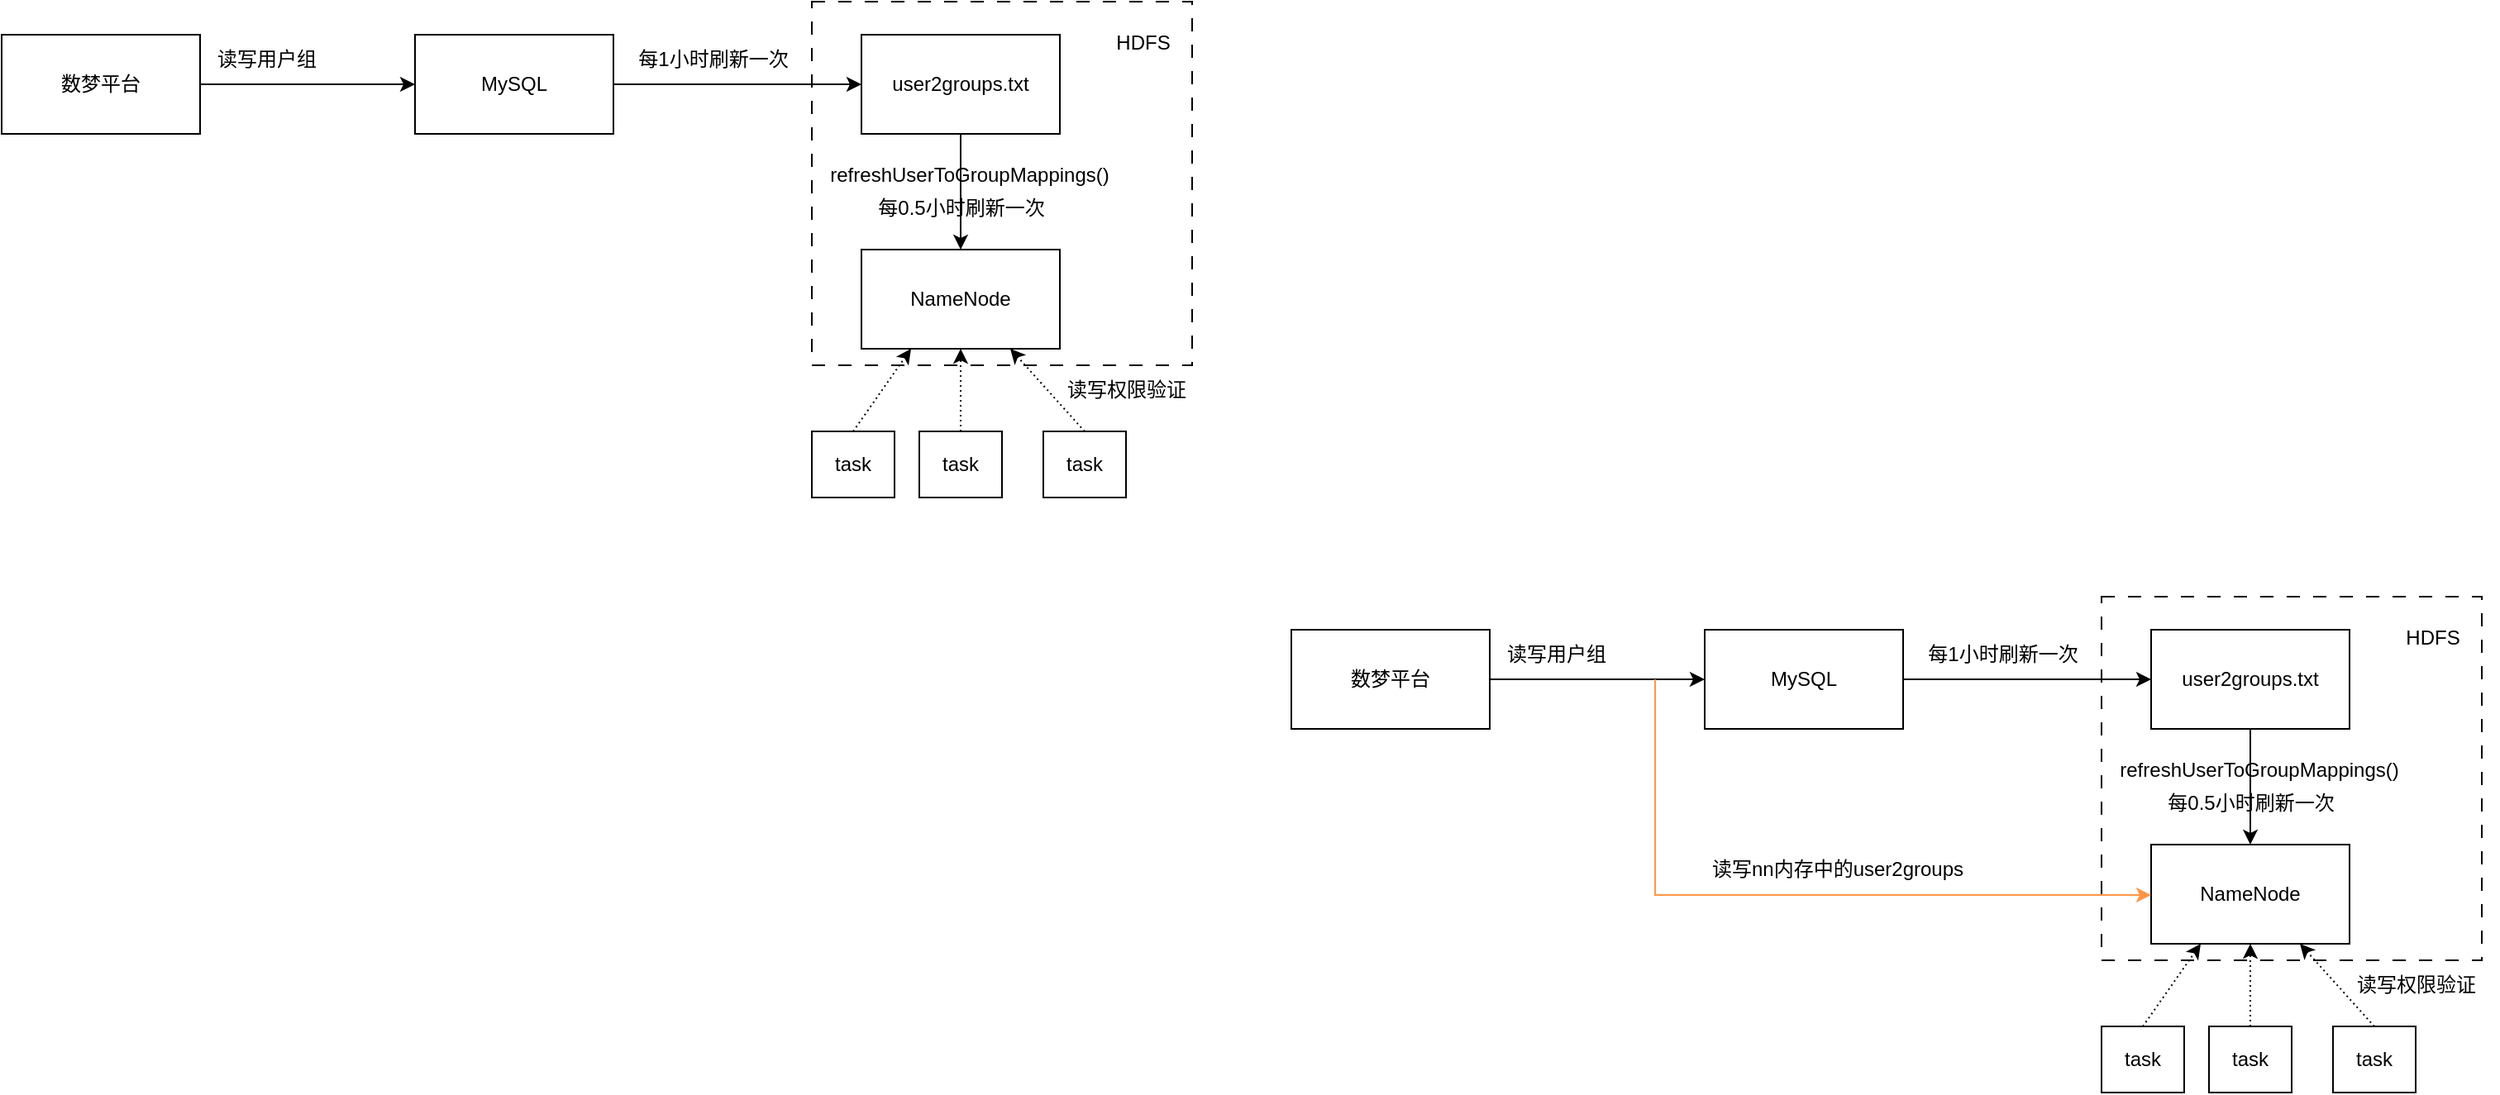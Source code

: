 <mxfile version="27.1.5">
  <diagram name="第 1 页" id="Zndd7S7p8hjrLO7gFXLt">
    <mxGraphModel dx="1418" dy="794" grid="1" gridSize="10" guides="1" tooltips="1" connect="1" arrows="1" fold="1" page="1" pageScale="1" pageWidth="827" pageHeight="1169" math="0" shadow="0">
      <root>
        <mxCell id="0" />
        <mxCell id="1" parent="0" />
        <mxCell id="mCO2VHHa_s-uEJgRqC7Z-11" value="" style="rounded=0;whiteSpace=wrap;html=1;dashed=1;dashPattern=8 8;" parent="1" vertex="1">
          <mxGeometry x="510" y="170" width="230" height="220" as="geometry" />
        </mxCell>
        <mxCell id="mCO2VHHa_s-uEJgRqC7Z-1" value="数梦平台" style="rounded=0;whiteSpace=wrap;html=1;" parent="1" vertex="1">
          <mxGeometry x="20" y="190" width="120" height="60" as="geometry" />
        </mxCell>
        <mxCell id="mCO2VHHa_s-uEJgRqC7Z-2" value="MySQL" style="rounded=0;whiteSpace=wrap;html=1;" parent="1" vertex="1">
          <mxGeometry x="270" y="190" width="120" height="60" as="geometry" />
        </mxCell>
        <mxCell id="mCO2VHHa_s-uEJgRqC7Z-3" value="user2groups.txt" style="rounded=0;whiteSpace=wrap;html=1;" parent="1" vertex="1">
          <mxGeometry x="540" y="190" width="120" height="60" as="geometry" />
        </mxCell>
        <mxCell id="mCO2VHHa_s-uEJgRqC7Z-4" value="NameNode" style="rounded=0;whiteSpace=wrap;html=1;" parent="1" vertex="1">
          <mxGeometry x="540" y="320" width="120" height="60" as="geometry" />
        </mxCell>
        <mxCell id="mCO2VHHa_s-uEJgRqC7Z-5" value="" style="endArrow=classic;html=1;rounded=0;exitX=1;exitY=0.5;exitDx=0;exitDy=0;entryX=0;entryY=0.5;entryDx=0;entryDy=0;" parent="1" source="mCO2VHHa_s-uEJgRqC7Z-1" target="mCO2VHHa_s-uEJgRqC7Z-2" edge="1">
          <mxGeometry width="50" height="50" relative="1" as="geometry">
            <mxPoint x="390" y="430" as="sourcePoint" />
            <mxPoint x="440" y="380" as="targetPoint" />
          </mxGeometry>
        </mxCell>
        <mxCell id="mCO2VHHa_s-uEJgRqC7Z-6" value="读写用户组" style="text;html=1;align=center;verticalAlign=middle;resizable=0;points=[];autosize=1;strokeColor=none;fillColor=none;" parent="1" vertex="1">
          <mxGeometry x="140" y="190" width="80" height="30" as="geometry" />
        </mxCell>
        <mxCell id="mCO2VHHa_s-uEJgRqC7Z-8" value="" style="endArrow=classic;html=1;rounded=0;exitX=1;exitY=0.5;exitDx=0;exitDy=0;" parent="1" source="mCO2VHHa_s-uEJgRqC7Z-2" target="mCO2VHHa_s-uEJgRqC7Z-3" edge="1">
          <mxGeometry width="50" height="50" relative="1" as="geometry">
            <mxPoint x="390" y="430" as="sourcePoint" />
            <mxPoint x="440" y="380" as="targetPoint" />
          </mxGeometry>
        </mxCell>
        <mxCell id="mCO2VHHa_s-uEJgRqC7Z-9" value="" style="endArrow=classic;html=1;rounded=0;exitX=0.5;exitY=1;exitDx=0;exitDy=0;" parent="1" source="mCO2VHHa_s-uEJgRqC7Z-3" target="mCO2VHHa_s-uEJgRqC7Z-4" edge="1">
          <mxGeometry width="50" height="50" relative="1" as="geometry">
            <mxPoint x="370" y="260" as="sourcePoint" />
            <mxPoint x="370" y="310" as="targetPoint" />
          </mxGeometry>
        </mxCell>
        <mxCell id="mCO2VHHa_s-uEJgRqC7Z-10" value="refreshUserToGroupMappings()" style="text;html=1;align=center;verticalAlign=middle;resizable=0;points=[];autosize=1;strokeColor=none;fillColor=none;" parent="1" vertex="1">
          <mxGeometry x="510" y="260" width="190" height="30" as="geometry" />
        </mxCell>
        <mxCell id="mCO2VHHa_s-uEJgRqC7Z-12" value="每1小时刷新一次" style="text;html=1;align=center;verticalAlign=middle;resizable=0;points=[];autosize=1;strokeColor=none;fillColor=none;" parent="1" vertex="1">
          <mxGeometry x="395" y="190" width="110" height="30" as="geometry" />
        </mxCell>
        <mxCell id="mCO2VHHa_s-uEJgRqC7Z-13" value="HDFS" style="text;html=1;align=center;verticalAlign=middle;resizable=0;points=[];autosize=1;strokeColor=none;fillColor=none;" parent="1" vertex="1">
          <mxGeometry x="680" y="180" width="60" height="30" as="geometry" />
        </mxCell>
        <mxCell id="mCO2VHHa_s-uEJgRqC7Z-22" value="读写权限验证" style="text;html=1;align=center;verticalAlign=middle;resizable=0;points=[];autosize=1;strokeColor=none;fillColor=none;" parent="1" vertex="1">
          <mxGeometry x="650" y="390" width="100" height="30" as="geometry" />
        </mxCell>
        <mxCell id="YEk1Js44NIQg5EEyhDJa-17" value="task" style="rounded=0;whiteSpace=wrap;html=1;" parent="1" vertex="1">
          <mxGeometry x="575" y="430" width="50" height="40" as="geometry" />
        </mxCell>
        <mxCell id="YEk1Js44NIQg5EEyhDJa-18" value="task" style="rounded=0;whiteSpace=wrap;html=1;" parent="1" vertex="1">
          <mxGeometry x="510" y="430" width="50" height="40" as="geometry" />
        </mxCell>
        <mxCell id="YEk1Js44NIQg5EEyhDJa-19" value="" style="endArrow=classic;html=1;rounded=0;entryX=0.25;entryY=1;entryDx=0;entryDy=0;exitX=0.5;exitY=0;exitDx=0;exitDy=0;dashed=1;dashPattern=1 2;" parent="1" source="YEk1Js44NIQg5EEyhDJa-18" edge="1">
          <mxGeometry width="50" height="50" relative="1" as="geometry">
            <mxPoint x="150" y="474.5" as="sourcePoint" />
            <mxPoint x="570" y="380" as="targetPoint" />
          </mxGeometry>
        </mxCell>
        <mxCell id="YEk1Js44NIQg5EEyhDJa-20" value="task" style="rounded=0;whiteSpace=wrap;html=1;" parent="1" vertex="1">
          <mxGeometry x="650" y="430" width="50" height="40" as="geometry" />
        </mxCell>
        <mxCell id="YEk1Js44NIQg5EEyhDJa-22" value="" style="endArrow=classic;html=1;rounded=0;entryX=0.75;entryY=1;entryDx=0;entryDy=0;exitX=0.5;exitY=0;exitDx=0;exitDy=0;dashed=1;dashPattern=1 2;" parent="1" source="YEk1Js44NIQg5EEyhDJa-20" edge="1">
          <mxGeometry width="50" height="50" relative="1" as="geometry">
            <mxPoint x="560" y="460" as="sourcePoint" />
            <mxPoint x="630" y="380" as="targetPoint" />
          </mxGeometry>
        </mxCell>
        <mxCell id="YEk1Js44NIQg5EEyhDJa-23" value="" style="endArrow=classic;html=1;rounded=0;entryX=0.5;entryY=1;entryDx=0;entryDy=0;exitX=0.5;exitY=0;exitDx=0;exitDy=0;dashed=1;dashPattern=1 2;" parent="1" source="YEk1Js44NIQg5EEyhDJa-17" edge="1">
          <mxGeometry width="50" height="50" relative="1" as="geometry">
            <mxPoint x="705" y="460" as="sourcePoint" />
            <mxPoint x="600" y="380" as="targetPoint" />
          </mxGeometry>
        </mxCell>
        <mxCell id="JaQpb5AM8EqLyA6_vQZ3-1" value="每0.5小时刷新一次" style="text;html=1;align=center;verticalAlign=middle;resizable=0;points=[];autosize=1;strokeColor=none;fillColor=none;" vertex="1" parent="1">
          <mxGeometry x="540" y="280" width="120" height="30" as="geometry" />
        </mxCell>
        <mxCell id="JaQpb5AM8EqLyA6_vQZ3-2" value="" style="rounded=0;whiteSpace=wrap;html=1;dashed=1;dashPattern=8 8;" vertex="1" parent="1">
          <mxGeometry x="1290" y="530" width="230" height="220" as="geometry" />
        </mxCell>
        <mxCell id="JaQpb5AM8EqLyA6_vQZ3-3" value="数梦平台" style="rounded=0;whiteSpace=wrap;html=1;" vertex="1" parent="1">
          <mxGeometry x="800" y="550" width="120" height="60" as="geometry" />
        </mxCell>
        <mxCell id="JaQpb5AM8EqLyA6_vQZ3-4" value="MySQL" style="rounded=0;whiteSpace=wrap;html=1;" vertex="1" parent="1">
          <mxGeometry x="1050" y="550" width="120" height="60" as="geometry" />
        </mxCell>
        <mxCell id="JaQpb5AM8EqLyA6_vQZ3-5" value="user2groups.txt" style="rounded=0;whiteSpace=wrap;html=1;" vertex="1" parent="1">
          <mxGeometry x="1320" y="550" width="120" height="60" as="geometry" />
        </mxCell>
        <mxCell id="JaQpb5AM8EqLyA6_vQZ3-6" value="NameNode" style="rounded=0;whiteSpace=wrap;html=1;" vertex="1" parent="1">
          <mxGeometry x="1320" y="680" width="120" height="60" as="geometry" />
        </mxCell>
        <mxCell id="JaQpb5AM8EqLyA6_vQZ3-7" value="" style="endArrow=classic;html=1;rounded=0;exitX=1;exitY=0.5;exitDx=0;exitDy=0;entryX=0;entryY=0.5;entryDx=0;entryDy=0;" edge="1" parent="1" source="JaQpb5AM8EqLyA6_vQZ3-3" target="JaQpb5AM8EqLyA6_vQZ3-4">
          <mxGeometry width="50" height="50" relative="1" as="geometry">
            <mxPoint x="1170" y="790" as="sourcePoint" />
            <mxPoint x="1220" y="740" as="targetPoint" />
          </mxGeometry>
        </mxCell>
        <mxCell id="JaQpb5AM8EqLyA6_vQZ3-8" value="读写用户组" style="text;html=1;align=center;verticalAlign=middle;resizable=0;points=[];autosize=1;strokeColor=none;fillColor=none;" vertex="1" parent="1">
          <mxGeometry x="920" y="550" width="80" height="30" as="geometry" />
        </mxCell>
        <mxCell id="JaQpb5AM8EqLyA6_vQZ3-9" value="" style="endArrow=classic;html=1;rounded=0;exitX=1;exitY=0.5;exitDx=0;exitDy=0;" edge="1" parent="1" source="JaQpb5AM8EqLyA6_vQZ3-4" target="JaQpb5AM8EqLyA6_vQZ3-5">
          <mxGeometry width="50" height="50" relative="1" as="geometry">
            <mxPoint x="1170" y="790" as="sourcePoint" />
            <mxPoint x="1220" y="740" as="targetPoint" />
          </mxGeometry>
        </mxCell>
        <mxCell id="JaQpb5AM8EqLyA6_vQZ3-10" value="" style="endArrow=classic;html=1;rounded=0;exitX=0.5;exitY=1;exitDx=0;exitDy=0;" edge="1" parent="1" source="JaQpb5AM8EqLyA6_vQZ3-5" target="JaQpb5AM8EqLyA6_vQZ3-6">
          <mxGeometry width="50" height="50" relative="1" as="geometry">
            <mxPoint x="1150" y="620" as="sourcePoint" />
            <mxPoint x="1150" y="670" as="targetPoint" />
          </mxGeometry>
        </mxCell>
        <mxCell id="JaQpb5AM8EqLyA6_vQZ3-11" value="refreshUserToGroupMappings()" style="text;html=1;align=center;verticalAlign=middle;resizable=0;points=[];autosize=1;strokeColor=none;fillColor=none;" vertex="1" parent="1">
          <mxGeometry x="1290" y="620" width="190" height="30" as="geometry" />
        </mxCell>
        <mxCell id="JaQpb5AM8EqLyA6_vQZ3-12" value="每1小时刷新一次" style="text;html=1;align=center;verticalAlign=middle;resizable=0;points=[];autosize=1;strokeColor=none;fillColor=none;" vertex="1" parent="1">
          <mxGeometry x="1175" y="550" width="110" height="30" as="geometry" />
        </mxCell>
        <mxCell id="JaQpb5AM8EqLyA6_vQZ3-13" value="HDFS" style="text;html=1;align=center;verticalAlign=middle;resizable=0;points=[];autosize=1;strokeColor=none;fillColor=none;" vertex="1" parent="1">
          <mxGeometry x="1460" y="540" width="60" height="30" as="geometry" />
        </mxCell>
        <mxCell id="JaQpb5AM8EqLyA6_vQZ3-14" value="读写权限验证" style="text;html=1;align=center;verticalAlign=middle;resizable=0;points=[];autosize=1;strokeColor=none;fillColor=none;" vertex="1" parent="1">
          <mxGeometry x="1430" y="750" width="100" height="30" as="geometry" />
        </mxCell>
        <mxCell id="JaQpb5AM8EqLyA6_vQZ3-15" value="task" style="rounded=0;whiteSpace=wrap;html=1;" vertex="1" parent="1">
          <mxGeometry x="1355" y="790" width="50" height="40" as="geometry" />
        </mxCell>
        <mxCell id="JaQpb5AM8EqLyA6_vQZ3-16" value="task" style="rounded=0;whiteSpace=wrap;html=1;" vertex="1" parent="1">
          <mxGeometry x="1290" y="790" width="50" height="40" as="geometry" />
        </mxCell>
        <mxCell id="JaQpb5AM8EqLyA6_vQZ3-17" value="" style="endArrow=classic;html=1;rounded=0;entryX=0.25;entryY=1;entryDx=0;entryDy=0;exitX=0.5;exitY=0;exitDx=0;exitDy=0;dashed=1;dashPattern=1 2;" edge="1" parent="1" source="JaQpb5AM8EqLyA6_vQZ3-16">
          <mxGeometry width="50" height="50" relative="1" as="geometry">
            <mxPoint x="930" y="834.5" as="sourcePoint" />
            <mxPoint x="1350" y="740" as="targetPoint" />
          </mxGeometry>
        </mxCell>
        <mxCell id="JaQpb5AM8EqLyA6_vQZ3-18" value="task" style="rounded=0;whiteSpace=wrap;html=1;" vertex="1" parent="1">
          <mxGeometry x="1430" y="790" width="50" height="40" as="geometry" />
        </mxCell>
        <mxCell id="JaQpb5AM8EqLyA6_vQZ3-19" value="" style="endArrow=classic;html=1;rounded=0;entryX=0.75;entryY=1;entryDx=0;entryDy=0;exitX=0.5;exitY=0;exitDx=0;exitDy=0;dashed=1;dashPattern=1 2;" edge="1" parent="1" source="JaQpb5AM8EqLyA6_vQZ3-18">
          <mxGeometry width="50" height="50" relative="1" as="geometry">
            <mxPoint x="1340" y="820" as="sourcePoint" />
            <mxPoint x="1410" y="740" as="targetPoint" />
          </mxGeometry>
        </mxCell>
        <mxCell id="JaQpb5AM8EqLyA6_vQZ3-20" value="" style="endArrow=classic;html=1;rounded=0;entryX=0.5;entryY=1;entryDx=0;entryDy=0;exitX=0.5;exitY=0;exitDx=0;exitDy=0;dashed=1;dashPattern=1 2;" edge="1" parent="1" source="JaQpb5AM8EqLyA6_vQZ3-15">
          <mxGeometry width="50" height="50" relative="1" as="geometry">
            <mxPoint x="1485" y="820" as="sourcePoint" />
            <mxPoint x="1380" y="740" as="targetPoint" />
          </mxGeometry>
        </mxCell>
        <mxCell id="JaQpb5AM8EqLyA6_vQZ3-21" value="每0.5小时刷新一次" style="text;html=1;align=center;verticalAlign=middle;resizable=0;points=[];autosize=1;strokeColor=none;fillColor=none;" vertex="1" parent="1">
          <mxGeometry x="1320" y="640" width="120" height="30" as="geometry" />
        </mxCell>
        <mxCell id="JaQpb5AM8EqLyA6_vQZ3-22" value="" style="edgeStyle=segmentEdgeStyle;endArrow=classic;html=1;curved=0;rounded=0;strokeColor=#FF9647;" edge="1" parent="1">
          <mxGeometry width="50" height="50" relative="1" as="geometry">
            <mxPoint x="1020" y="580" as="sourcePoint" />
            <mxPoint x="1320" y="710.5" as="targetPoint" />
            <Array as="points">
              <mxPoint x="1020" y="600" />
              <mxPoint x="1020" y="711" />
            </Array>
          </mxGeometry>
        </mxCell>
        <mxCell id="JaQpb5AM8EqLyA6_vQZ3-23" value="读写nn内存中的user2groups" style="text;html=1;align=center;verticalAlign=middle;resizable=0;points=[];autosize=1;strokeColor=none;fillColor=none;" vertex="1" parent="1">
          <mxGeometry x="1040" y="680" width="180" height="30" as="geometry" />
        </mxCell>
      </root>
    </mxGraphModel>
  </diagram>
</mxfile>
